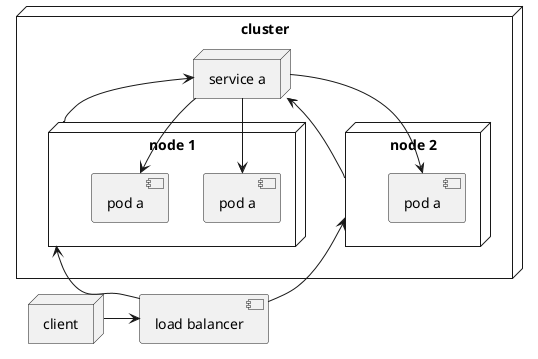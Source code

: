 @startuml "service nodeport"

node "client" as client
component "load balancer" as loadbalancer

node "cluster" {
    node "service a" as servicea

    node "node 1" as node1{
        component "pod a" as poda1
        component "pod a" as poda2
    }

    node "node 2" as node2{
        component "pod a" as poda3

    }
}

loadbalancer -up-> node1
loadbalancer -up-> node2

node1 -up-> servicea
node2 -up-> servicea
servicea -down->poda1
servicea -down->poda2
servicea -down->poda3

client -right-> loadbalancer
@enduml